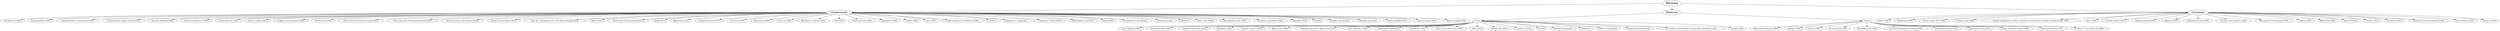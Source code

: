 digraph G {
	Фильмы [fontsize=26];

	Нормальные [fontsize=22];
	Ебанутые [fontsize=22];
		Слегка [fonsize=18];
		Совсем [fonsize=18];
	Охуенные [fontsize=22];

	Фильмы -> Нормальные;
	Фильмы -> Ебанутые;
		Ебанутые -> Слегка;
		Ебанутые -> Совсем;
	Фильмы -> Охуенные;

	Нормальные -> "500 дней лета (2009)";
	Нормальные -> "Безумный Макс (1979)";
	Нормальные -> "Безумный Макс 2: Воин дороги (1981)";
	Нормальные -> "Безумный Макс: Дорога ярости (2015)";
	Нормальные -> "Большой Лебовски (1998)";
	Нормальные -> "Бэтмен возвращается (1992)";
	Нормальные -> "Бэтмен навсегда (1995)";
	Нормальные -> "Бэтмен и робин (1997)";
	Нормальные -> "В джазе только девушки (1959)";
	Нормальные -> "Ван Хельсинг (2004)";
	Нормальные -> "Властелин колец: Братство кольца (2001)";
	Нормальные -> "Властелин колец: Возвращение Короля (2003)";
	Нормальные -> "Властелин колец: Две крепости (2002)";
	Нормальные -> "Внутри Льюина Дэвиса (2012)";
	Нормальные -> "Вонг Фу, с благодарностью за всё! Джули Ньюмар (1995)";
	Нормальные -> "Ворон (1994)";
	Нормальные -> "Далласский клуб покупателей (2013)";
	Нормальные -> "Драйв (2011)";
	Нормальные -> "Другой мир (2003)";
	Нормальные -> "Заводной апельсин (1971)";
	Нормальные -> "Зов Ктулху (2005)";
	Нормальные -> "Игры разума (2001)";
	Нормальные -> "На игле (1996)";
	Нормальные -> "Мир Юрского периода (2015)";
	Нормальные -> "Оно (1990)";
	Нормальные -> "Планета обезьян (1968)";
	Нормальные -> "Привидение (1990)";
	Нормальные -> "Сияние (1980)";
	Нормальные -> "Страх (1983)";
	Нормальные -> "Страх и ненависть в Лас-Вегасе (1998)";
	Нормальные -> "Титаник";
	Нормальные -> "Терминатор 2: Судный день";
	Нормальные -> "Терминатор: Генезис (2015)";
	Нормальные -> "Шепчущий во тьме (2011)";
	Нормальные -> "Кэнди (2006)";
	Нормальные -> "Не думай про белых обезъян";
	Нормальные -> "Истории подземки";
	Нормальные -> "Метропия";
	Нормальные -> "Мэри и Макс (2009)";
	Нормальные -> "Изгоняющий заново (1990)";
	Нормальные -> "Унесённые призраками (2002)";
	Нормальные -> "Варкрафт (2016)";
	Нормальные -> "Матрица";
	Нормальные -> "Матрица: перезагрузка";
	Нормальные -> "Матрица: революция";
	Нормальные -> "Отряд самоубийц (2016)";
	Нормальные -> "Чудо на Гудзоне (2016)";
	Нормальные -> "Доктор Стрендж (2016)";

	Слегка -> "Ангел Мщения (1981)";
	Слегка -> "Беспокойная Анна (2007)";
	Слегка -> "В финале Джон умрет (2012)";
	Слегка -> "Видеодром (1982)";
	Слегка -> "Горячие головы 2 (1993)";
	Слегка -> "Жидкое небо (1982)";
	Слегка -> "Зловещие мертвецы 3: Армия тьмы (1992)";
	Слегка -> "Клуб «Shortbus» (2006)";
	Слегка -> "Новые парни турбо (2010)";
	Слегка -> "Отвращение (1965)";
	Слегка -> "Панк из Солт-Лейк-Сити (1998)";
	Слегка -> "Робот (2010)";
	Слегка -> "Теорема Зеро (2013)";
	Слегка -> "Техносекс (2002)";
	Слегка -> "Я (2009)";
	Слегка -> "Пережить свою жизнь";
	Слегка -> "Реаниматор";
	Слегка -> "Невеста реаниматора";
	Слегка -> "Возвращение реаниматора";
	Слегка -> "Труп в белом саване дрожит, но продолжает принимать ванну";
	Слегка -> "Безумие (2005)";

	Совсем -> "Бисер перед свиньями (1999)";
	Совсем -> "Декодер (1984)";
	Совсем -> "Догола (1999)";
	Совсем -> "Кислотный дом (1998)";
	Совсем -> "Малиновый рейх (2004)";
	Совсем -> "Отто, или В компании мертвецов (2008)";
	Совсем -> "Токсичный мститель (1984)";
	Совсем -> "Трудно быть Богом (2013)";
	Совсем -> "Тэцуо, железный человек (1989)";
	Совсем -> "Эдвард руки-пенисы (1991)";
	Совсем -> "Я киборг, но это нормально (2006)";

	Охуенные -> "Бэтмен (1966)";
	Охуенные -> "Водный мир (1995)";
	Охуенные -> "Всегда говори «ДА» (2008)";
	Охуенные -> "Голубой утенок (2006)";
	Охуенные -> "Доктор Стрейнджлав, или Как я научился не волноваться и полюбил атомную бомбу (1963)";
	Охуенные -> "Дюна (1984)";
	Охуенные -> "Зеленый сойлент (1973)";
	Охуенные -> "Машина времени (2002)";
	Охуенные -> "Нирвана (1997)";
	Охуенные -> "Одинокий мужчина (2009)";
	Охуенные -> "Растрать свою молодость (2003)";
	Охуенные -> "Шоу ужасов Рокки Хоррора (1975)";
	Охуенные -> "Сибилла (2007)";
	Охуенные -> "Время Евы (2009)";
	Охуенные -> "Трасса 60 (2002)";
	Охуенные -> "Солярис (1972)";
	Охуенные -> "Ex Machina (2014)";
	Охуенные -> "Мальчик в полосатой пижаме (2008)";
	Охуенные -> "Er ist wieder da (2014)";
	Охуенные -> "Расплата (2016)";
}
